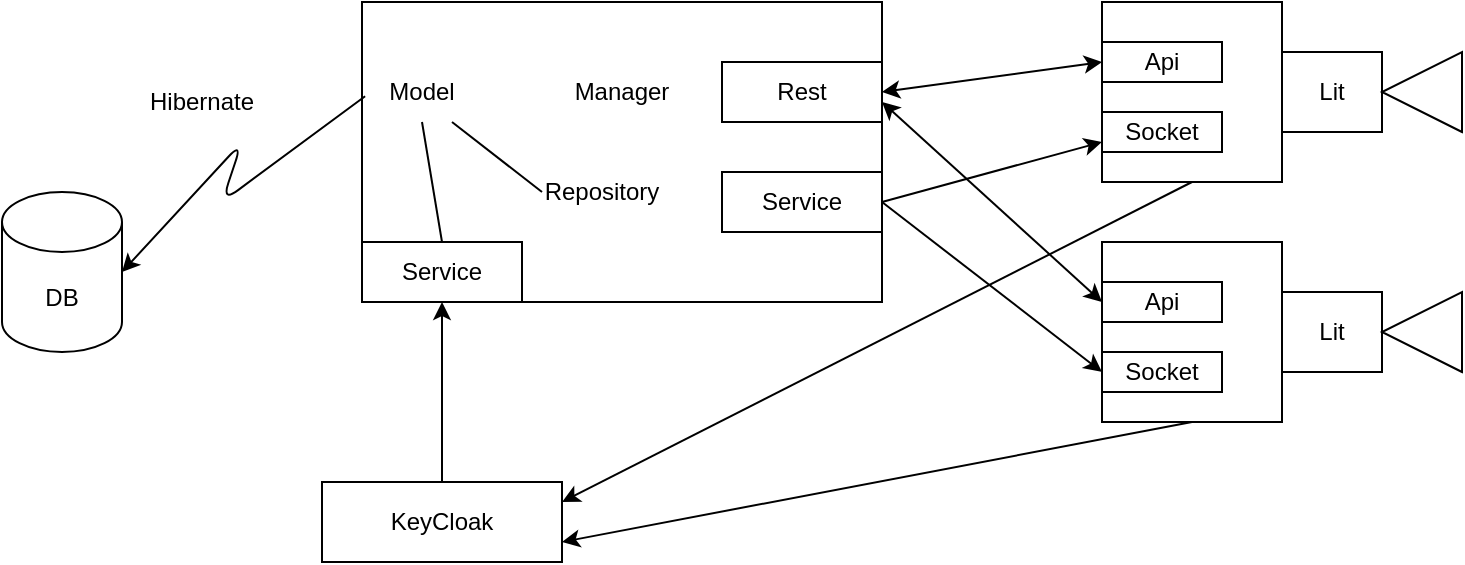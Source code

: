 <mxfile version="24.7.17">
  <diagram name="Page-1" id="SYYBHmbiaiyCnL7nscSl">
    <mxGraphModel dx="917" dy="610" grid="1" gridSize="10" guides="1" tooltips="1" connect="1" arrows="1" fold="1" page="1" pageScale="1" pageWidth="850" pageHeight="1100" math="0" shadow="0">
      <root>
        <mxCell id="0" />
        <mxCell id="1" parent="0" />
        <mxCell id="t6XPNBep0zWWlQ3QRWh1-1" value="&lt;div&gt;DB&lt;/div&gt;" style="shape=cylinder3;whiteSpace=wrap;html=1;boundedLbl=1;backgroundOutline=1;size=15;" vertex="1" parent="1">
          <mxGeometry x="50" y="225" width="60" height="80" as="geometry" />
        </mxCell>
        <mxCell id="t6XPNBep0zWWlQ3QRWh1-5" value="" style="rounded=0;whiteSpace=wrap;html=1;" vertex="1" parent="1">
          <mxGeometry x="230" y="130" width="260" height="150" as="geometry" />
        </mxCell>
        <mxCell id="t6XPNBep0zWWlQ3QRWh1-6" value="Service" style="rounded=0;whiteSpace=wrap;html=1;" vertex="1" parent="1">
          <mxGeometry x="230" y="250" width="80" height="30" as="geometry" />
        </mxCell>
        <mxCell id="t6XPNBep0zWWlQ3QRWh1-4" value="Rest" style="rounded=0;whiteSpace=wrap;html=1;" vertex="1" parent="1">
          <mxGeometry x="410" y="160" width="80" height="30" as="geometry" />
        </mxCell>
        <mxCell id="t6XPNBep0zWWlQ3QRWh1-2" value="Service" style="rounded=0;whiteSpace=wrap;html=1;" vertex="1" parent="1">
          <mxGeometry x="410" y="215" width="80" height="30" as="geometry" />
        </mxCell>
        <mxCell id="t6XPNBep0zWWlQ3QRWh1-7" value="Model" style="text;html=1;align=center;verticalAlign=middle;whiteSpace=wrap;rounded=0;" vertex="1" parent="1">
          <mxGeometry x="230" y="160" width="60" height="30" as="geometry" />
        </mxCell>
        <mxCell id="t6XPNBep0zWWlQ3QRWh1-8" value="Manager" style="text;html=1;align=center;verticalAlign=middle;whiteSpace=wrap;rounded=0;" vertex="1" parent="1">
          <mxGeometry x="330" y="160" width="60" height="30" as="geometry" />
        </mxCell>
        <mxCell id="t6XPNBep0zWWlQ3QRWh1-9" value="Repository" style="text;html=1;align=center;verticalAlign=middle;whiteSpace=wrap;rounded=0;" vertex="1" parent="1">
          <mxGeometry x="320" y="210" width="60" height="30" as="geometry" />
        </mxCell>
        <mxCell id="t6XPNBep0zWWlQ3QRWh1-10" value="KeyCloak" style="rounded=0;whiteSpace=wrap;html=1;" vertex="1" parent="1">
          <mxGeometry x="210" y="370" width="120" height="40" as="geometry" />
        </mxCell>
        <mxCell id="t6XPNBep0zWWlQ3QRWh1-11" value="" style="whiteSpace=wrap;html=1;aspect=fixed;direction=south;" vertex="1" parent="1">
          <mxGeometry x="600" y="130" width="90" height="90" as="geometry" />
        </mxCell>
        <mxCell id="t6XPNBep0zWWlQ3QRWh1-12" value="Socket" style="rounded=0;whiteSpace=wrap;html=1;" vertex="1" parent="1">
          <mxGeometry x="600" y="185" width="60" height="20" as="geometry" />
        </mxCell>
        <mxCell id="t6XPNBep0zWWlQ3QRWh1-13" value="Api" style="rounded=0;whiteSpace=wrap;html=1;" vertex="1" parent="1">
          <mxGeometry x="600" y="150" width="60" height="20" as="geometry" />
        </mxCell>
        <mxCell id="t6XPNBep0zWWlQ3QRWh1-18" value="Lit" style="rounded=0;whiteSpace=wrap;html=1;" vertex="1" parent="1">
          <mxGeometry x="690" y="155" width="50" height="40" as="geometry" />
        </mxCell>
        <mxCell id="t6XPNBep0zWWlQ3QRWh1-19" value="" style="triangle;whiteSpace=wrap;html=1;rotation=-180;" vertex="1" parent="1">
          <mxGeometry x="740" y="155" width="40" height="40" as="geometry" />
        </mxCell>
        <mxCell id="t6XPNBep0zWWlQ3QRWh1-26" value="" style="whiteSpace=wrap;html=1;aspect=fixed;direction=south;" vertex="1" parent="1">
          <mxGeometry x="600" y="250" width="90" height="90" as="geometry" />
        </mxCell>
        <mxCell id="t6XPNBep0zWWlQ3QRWh1-27" value="Socket" style="rounded=0;whiteSpace=wrap;html=1;" vertex="1" parent="1">
          <mxGeometry x="600" y="305" width="60" height="20" as="geometry" />
        </mxCell>
        <mxCell id="t6XPNBep0zWWlQ3QRWh1-28" value="Api" style="rounded=0;whiteSpace=wrap;html=1;" vertex="1" parent="1">
          <mxGeometry x="600" y="270" width="60" height="20" as="geometry" />
        </mxCell>
        <mxCell id="t6XPNBep0zWWlQ3QRWh1-29" value="Lit" style="rounded=0;whiteSpace=wrap;html=1;" vertex="1" parent="1">
          <mxGeometry x="690" y="275" width="50" height="40" as="geometry" />
        </mxCell>
        <mxCell id="t6XPNBep0zWWlQ3QRWh1-30" value="" style="triangle;whiteSpace=wrap;html=1;rotation=-180;" vertex="1" parent="1">
          <mxGeometry x="740" y="275" width="40" height="40" as="geometry" />
        </mxCell>
        <mxCell id="t6XPNBep0zWWlQ3QRWh1-31" value="" style="curved=0;endArrow=classic;html=1;rounded=1;exitX=0.006;exitY=0.314;exitDx=0;exitDy=0;exitPerimeter=0;entryX=1;entryY=0.5;entryDx=0;entryDy=0;entryPerimeter=0;" edge="1" parent="1" source="t6XPNBep0zWWlQ3QRWh1-5" target="t6XPNBep0zWWlQ3QRWh1-1">
          <mxGeometry width="50" height="50" relative="1" as="geometry">
            <mxPoint x="130" y="250" as="sourcePoint" />
            <mxPoint x="180" y="200" as="targetPoint" />
            <Array as="points">
              <mxPoint x="160" y="230" />
              <mxPoint x="170" y="200" />
            </Array>
          </mxGeometry>
        </mxCell>
        <mxCell id="t6XPNBep0zWWlQ3QRWh1-32" value="Hibernate" style="text;html=1;align=center;verticalAlign=middle;whiteSpace=wrap;rounded=0;" vertex="1" parent="1">
          <mxGeometry x="120" y="165" width="60" height="30" as="geometry" />
        </mxCell>
        <mxCell id="t6XPNBep0zWWlQ3QRWh1-33" value="" style="endArrow=classic;html=1;rounded=0;exitX=0.5;exitY=0;exitDx=0;exitDy=0;entryX=0.5;entryY=1;entryDx=0;entryDy=0;" edge="1" parent="1" source="t6XPNBep0zWWlQ3QRWh1-10" target="t6XPNBep0zWWlQ3QRWh1-6">
          <mxGeometry width="50" height="50" relative="1" as="geometry">
            <mxPoint x="400" y="330" as="sourcePoint" />
            <mxPoint x="310" y="320" as="targetPoint" />
          </mxGeometry>
        </mxCell>
        <mxCell id="t6XPNBep0zWWlQ3QRWh1-34" value="" style="endArrow=classic;html=1;rounded=0;exitX=1;exitY=0.5;exitDx=0;exitDy=0;entryX=1;entryY=0.75;entryDx=0;entryDy=0;" edge="1" parent="1" source="t6XPNBep0zWWlQ3QRWh1-26" target="t6XPNBep0zWWlQ3QRWh1-10">
          <mxGeometry width="50" height="50" relative="1" as="geometry">
            <mxPoint x="550" y="380" as="sourcePoint" />
            <mxPoint x="450" y="280" as="targetPoint" />
          </mxGeometry>
        </mxCell>
        <mxCell id="t6XPNBep0zWWlQ3QRWh1-35" value="" style="endArrow=classic;html=1;rounded=0;exitX=1;exitY=0.5;exitDx=0;exitDy=0;entryX=1;entryY=0.25;entryDx=0;entryDy=0;" edge="1" parent="1" source="t6XPNBep0zWWlQ3QRWh1-11" target="t6XPNBep0zWWlQ3QRWh1-10">
          <mxGeometry width="50" height="50" relative="1" as="geometry">
            <mxPoint x="655" y="350" as="sourcePoint" />
            <mxPoint x="340" y="400" as="targetPoint" />
          </mxGeometry>
        </mxCell>
        <mxCell id="t6XPNBep0zWWlQ3QRWh1-36" value="" style="endArrow=none;html=1;rounded=0;curved=1;exitX=0.75;exitY=1;exitDx=0;exitDy=0;entryX=0;entryY=0.5;entryDx=0;entryDy=0;" edge="1" parent="1" source="t6XPNBep0zWWlQ3QRWh1-7" target="t6XPNBep0zWWlQ3QRWh1-9">
          <mxGeometry width="50" height="50" relative="1" as="geometry">
            <mxPoint x="400" y="330" as="sourcePoint" />
            <mxPoint x="450" y="280" as="targetPoint" />
          </mxGeometry>
        </mxCell>
        <mxCell id="t6XPNBep0zWWlQ3QRWh1-37" value="" style="endArrow=none;html=1;rounded=0;curved=1;exitX=0.5;exitY=1;exitDx=0;exitDy=0;entryX=0.5;entryY=0;entryDx=0;entryDy=0;" edge="1" parent="1" source="t6XPNBep0zWWlQ3QRWh1-7" target="t6XPNBep0zWWlQ3QRWh1-6">
          <mxGeometry width="50" height="50" relative="1" as="geometry">
            <mxPoint x="285" y="200" as="sourcePoint" />
            <mxPoint x="330" y="235" as="targetPoint" />
          </mxGeometry>
        </mxCell>
        <mxCell id="t6XPNBep0zWWlQ3QRWh1-38" value="" style="endArrow=classic;html=1;rounded=0;entryX=0;entryY=0.75;entryDx=0;entryDy=0;exitX=1;exitY=0.5;exitDx=0;exitDy=0;" edge="1" parent="1" source="t6XPNBep0zWWlQ3QRWh1-2" target="t6XPNBep0zWWlQ3QRWh1-12">
          <mxGeometry width="50" height="50" relative="1" as="geometry">
            <mxPoint x="400" y="330" as="sourcePoint" />
            <mxPoint x="450" y="280" as="targetPoint" />
          </mxGeometry>
        </mxCell>
        <mxCell id="t6XPNBep0zWWlQ3QRWh1-39" value="" style="endArrow=classic;html=1;rounded=0;entryX=0;entryY=0.5;entryDx=0;entryDy=0;exitX=1;exitY=0.5;exitDx=0;exitDy=0;" edge="1" parent="1" source="t6XPNBep0zWWlQ3QRWh1-2" target="t6XPNBep0zWWlQ3QRWh1-27">
          <mxGeometry width="50" height="50" relative="1" as="geometry">
            <mxPoint x="500" y="240" as="sourcePoint" />
            <mxPoint x="610" y="210" as="targetPoint" />
          </mxGeometry>
        </mxCell>
        <mxCell id="t6XPNBep0zWWlQ3QRWh1-40" value="" style="endArrow=classic;startArrow=classic;html=1;rounded=0;entryX=0;entryY=0.5;entryDx=0;entryDy=0;exitX=1;exitY=0.5;exitDx=0;exitDy=0;" edge="1" parent="1" source="t6XPNBep0zWWlQ3QRWh1-4" target="t6XPNBep0zWWlQ3QRWh1-13">
          <mxGeometry width="50" height="50" relative="1" as="geometry">
            <mxPoint x="400" y="330" as="sourcePoint" />
            <mxPoint x="450" y="280" as="targetPoint" />
          </mxGeometry>
        </mxCell>
        <mxCell id="t6XPNBep0zWWlQ3QRWh1-41" value="" style="endArrow=classic;startArrow=classic;html=1;rounded=0;" edge="1" parent="1">
          <mxGeometry width="50" height="50" relative="1" as="geometry">
            <mxPoint x="490" y="180" as="sourcePoint" />
            <mxPoint x="600" y="280" as="targetPoint" />
          </mxGeometry>
        </mxCell>
      </root>
    </mxGraphModel>
  </diagram>
</mxfile>
